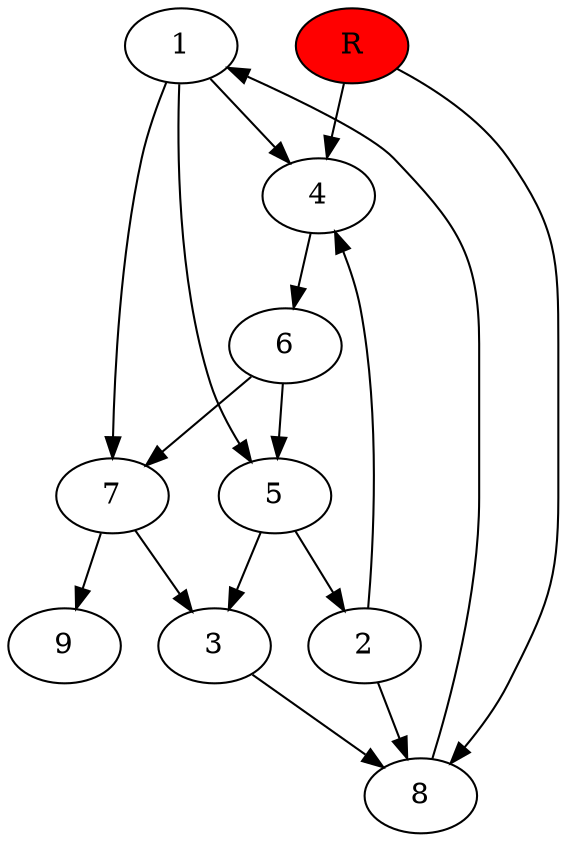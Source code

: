 digraph prb34614 {
	1
	2
	3
	4
	5
	6
	7
	8
	R [fillcolor="#ff0000" style=filled]
	1 -> 4
	1 -> 5
	1 -> 7
	2 -> 4
	2 -> 8
	3 -> 8
	4 -> 6
	5 -> 2
	5 -> 3
	6 -> 5
	6 -> 7
	7 -> 3
	7 -> 9
	8 -> 1
	R -> 4
	R -> 8
}
